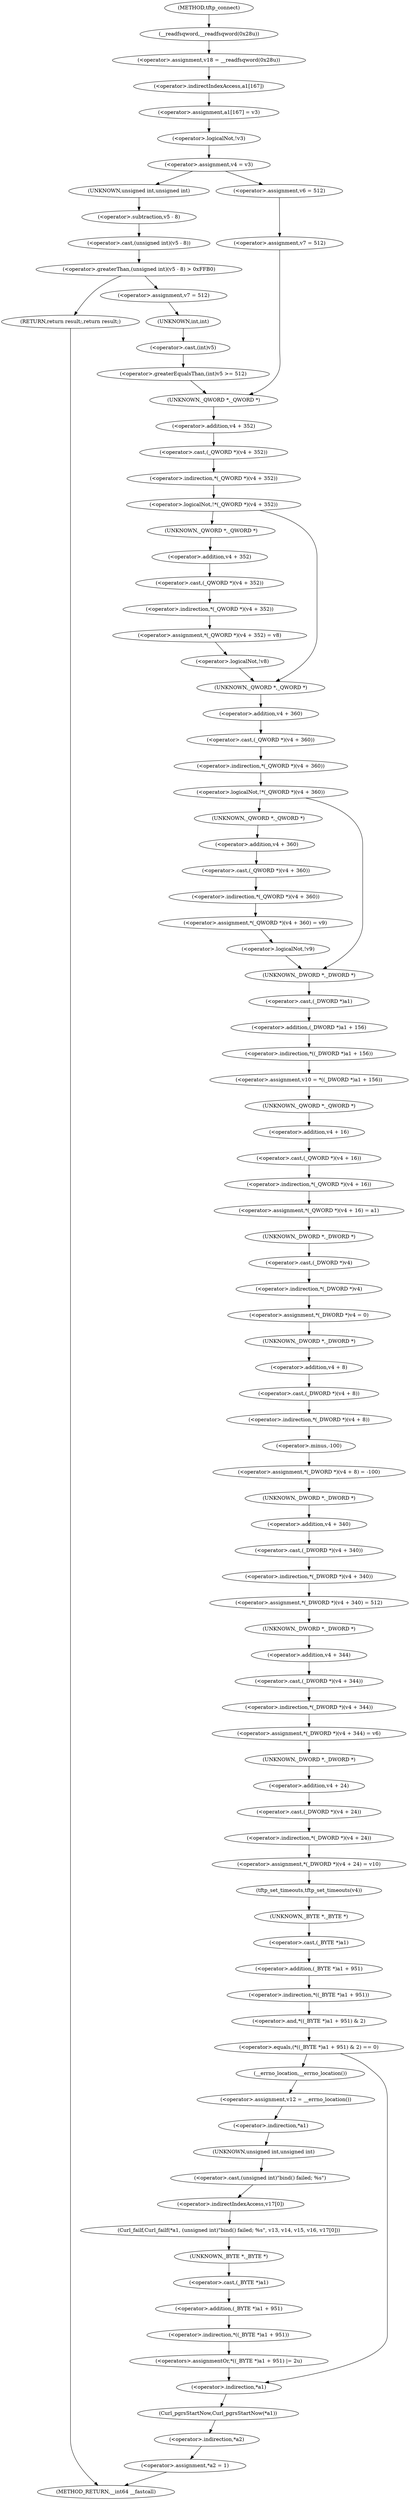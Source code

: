 digraph tftp_connect {  
"1000137" [label = "(<operator>.assignment,v18 = __readfsqword(0x28u))" ]
"1000139" [label = "(__readfsqword,__readfsqword(0x28u))" ]
"1000141" [label = "(<operator>.assignment,a1[167] = v3)" ]
"1000142" [label = "(<operator>.indirectIndexAccess,a1[167])" ]
"1000147" [label = "(<operator>.logicalNot,!v3)" ]
"1000150" [label = "(<operator>.assignment,v4 = v3)" ]
"1000158" [label = "(<operator>.greaterThan,(unsigned int)(v5 - 8) > 0xFFB0)" ]
"1000159" [label = "(<operator>.cast,(unsigned int)(v5 - 8))" ]
"1000160" [label = "(UNKNOWN,unsigned int,unsigned int)" ]
"1000161" [label = "(<operator>.subtraction,v5 - 8)" ]
"1000165" [label = "(RETURN,return result;,return result;)" ]
"1000167" [label = "(<operator>.assignment,v7 = 512)" ]
"1000171" [label = "(<operator>.greaterEqualsThan,(int)v5 >= 512)" ]
"1000172" [label = "(<operator>.cast,(int)v5)" ]
"1000173" [label = "(UNKNOWN,int,int)" ]
"1000178" [label = "(<operator>.assignment,v6 = 512)" ]
"1000181" [label = "(<operator>.assignment,v7 = 512)" ]
"1000185" [label = "(<operator>.logicalNot,!*(_QWORD *)(v4 + 352))" ]
"1000186" [label = "(<operator>.indirection,*(_QWORD *)(v4 + 352))" ]
"1000187" [label = "(<operator>.cast,(_QWORD *)(v4 + 352))" ]
"1000188" [label = "(UNKNOWN,_QWORD *,_QWORD *)" ]
"1000189" [label = "(<operator>.addition,v4 + 352)" ]
"1000193" [label = "(<operator>.assignment,*(_QWORD *)(v4 + 352) = v8)" ]
"1000194" [label = "(<operator>.indirection,*(_QWORD *)(v4 + 352))" ]
"1000195" [label = "(<operator>.cast,(_QWORD *)(v4 + 352))" ]
"1000196" [label = "(UNKNOWN,_QWORD *,_QWORD *)" ]
"1000197" [label = "(<operator>.addition,v4 + 352)" ]
"1000202" [label = "(<operator>.logicalNot,!v8)" ]
"1000206" [label = "(<operator>.logicalNot,!*(_QWORD *)(v4 + 360))" ]
"1000207" [label = "(<operator>.indirection,*(_QWORD *)(v4 + 360))" ]
"1000208" [label = "(<operator>.cast,(_QWORD *)(v4 + 360))" ]
"1000209" [label = "(UNKNOWN,_QWORD *,_QWORD *)" ]
"1000210" [label = "(<operator>.addition,v4 + 360)" ]
"1000214" [label = "(<operator>.assignment,*(_QWORD *)(v4 + 360) = v9)" ]
"1000215" [label = "(<operator>.indirection,*(_QWORD *)(v4 + 360))" ]
"1000216" [label = "(<operator>.cast,(_QWORD *)(v4 + 360))" ]
"1000217" [label = "(UNKNOWN,_QWORD *,_QWORD *)" ]
"1000218" [label = "(<operator>.addition,v4 + 360)" ]
"1000223" [label = "(<operator>.logicalNot,!v9)" ]
"1000226" [label = "(<operator>.assignment,v10 = *((_DWORD *)a1 + 156))" ]
"1000228" [label = "(<operator>.indirection,*((_DWORD *)a1 + 156))" ]
"1000229" [label = "(<operator>.addition,(_DWORD *)a1 + 156)" ]
"1000230" [label = "(<operator>.cast,(_DWORD *)a1)" ]
"1000231" [label = "(UNKNOWN,_DWORD *,_DWORD *)" ]
"1000234" [label = "(<operator>.assignment,*(_QWORD *)(v4 + 16) = a1)" ]
"1000235" [label = "(<operator>.indirection,*(_QWORD *)(v4 + 16))" ]
"1000236" [label = "(<operator>.cast,(_QWORD *)(v4 + 16))" ]
"1000237" [label = "(UNKNOWN,_QWORD *,_QWORD *)" ]
"1000238" [label = "(<operator>.addition,v4 + 16)" ]
"1000242" [label = "(<operator>.assignment,*(_DWORD *)v4 = 0)" ]
"1000243" [label = "(<operator>.indirection,*(_DWORD *)v4)" ]
"1000244" [label = "(<operator>.cast,(_DWORD *)v4)" ]
"1000245" [label = "(UNKNOWN,_DWORD *,_DWORD *)" ]
"1000248" [label = "(<operator>.assignment,*(_DWORD *)(v4 + 8) = -100)" ]
"1000249" [label = "(<operator>.indirection,*(_DWORD *)(v4 + 8))" ]
"1000250" [label = "(<operator>.cast,(_DWORD *)(v4 + 8))" ]
"1000251" [label = "(UNKNOWN,_DWORD *,_DWORD *)" ]
"1000252" [label = "(<operator>.addition,v4 + 8)" ]
"1000255" [label = "(<operator>.minus,-100)" ]
"1000257" [label = "(<operator>.assignment,*(_DWORD *)(v4 + 340) = 512)" ]
"1000258" [label = "(<operator>.indirection,*(_DWORD *)(v4 + 340))" ]
"1000259" [label = "(<operator>.cast,(_DWORD *)(v4 + 340))" ]
"1000260" [label = "(UNKNOWN,_DWORD *,_DWORD *)" ]
"1000261" [label = "(<operator>.addition,v4 + 340)" ]
"1000265" [label = "(<operator>.assignment,*(_DWORD *)(v4 + 344) = v6)" ]
"1000266" [label = "(<operator>.indirection,*(_DWORD *)(v4 + 344))" ]
"1000267" [label = "(<operator>.cast,(_DWORD *)(v4 + 344))" ]
"1000268" [label = "(UNKNOWN,_DWORD *,_DWORD *)" ]
"1000269" [label = "(<operator>.addition,v4 + 344)" ]
"1000273" [label = "(<operator>.assignment,*(_DWORD *)(v4 + 24) = v10)" ]
"1000274" [label = "(<operator>.indirection,*(_DWORD *)(v4 + 24))" ]
"1000275" [label = "(<operator>.cast,(_DWORD *)(v4 + 24))" ]
"1000276" [label = "(UNKNOWN,_DWORD *,_DWORD *)" ]
"1000277" [label = "(<operator>.addition,v4 + 24)" ]
"1000281" [label = "(tftp_set_timeouts,tftp_set_timeouts(v4))" ]
"1000284" [label = "(<operator>.equals,(*((_BYTE *)a1 + 951) & 2) == 0)" ]
"1000285" [label = "(<operator>.and,*((_BYTE *)a1 + 951) & 2)" ]
"1000286" [label = "(<operator>.indirection,*((_BYTE *)a1 + 951))" ]
"1000287" [label = "(<operator>.addition,(_BYTE *)a1 + 951)" ]
"1000288" [label = "(<operator>.cast,(_BYTE *)a1)" ]
"1000289" [label = "(UNKNOWN,_BYTE *,_BYTE *)" ]
"1000296" [label = "(<operator>.assignment,v12 = __errno_location())" ]
"1000298" [label = "(__errno_location,__errno_location())" ]
"1000299" [label = "(Curl_failf,Curl_failf(*a1, (unsigned int)\"bind() failed; %s\", v13, v14, v15, v16, v17[0]))" ]
"1000300" [label = "(<operator>.indirection,*a1)" ]
"1000302" [label = "(<operator>.cast,(unsigned int)\"bind() failed; %s\")" ]
"1000303" [label = "(UNKNOWN,unsigned int,unsigned int)" ]
"1000309" [label = "(<operator>.indirectIndexAccess,v17[0])" ]
"1000313" [label = "(<operators>.assignmentOr,*((_BYTE *)a1 + 951) |= 2u)" ]
"1000314" [label = "(<operator>.indirection,*((_BYTE *)a1 + 951))" ]
"1000315" [label = "(<operator>.addition,(_BYTE *)a1 + 951)" ]
"1000316" [label = "(<operator>.cast,(_BYTE *)a1)" ]
"1000317" [label = "(UNKNOWN,_BYTE *,_BYTE *)" ]
"1000321" [label = "(Curl_pgrsStartNow,Curl_pgrsStartNow(*a1))" ]
"1000322" [label = "(<operator>.indirection,*a1)" ]
"1000324" [label = "(<operator>.assignment,*a2 = 1)" ]
"1000325" [label = "(<operator>.indirection,*a2)" ]
"1000117" [label = "(METHOD,tftp_connect)" ]
"1000329" [label = "(METHOD_RETURN,__int64 __fastcall)" ]
  "1000137" -> "1000142" 
  "1000139" -> "1000137" 
  "1000141" -> "1000147" 
  "1000142" -> "1000141" 
  "1000147" -> "1000150" 
  "1000150" -> "1000160" 
  "1000150" -> "1000178" 
  "1000158" -> "1000165" 
  "1000158" -> "1000167" 
  "1000159" -> "1000158" 
  "1000160" -> "1000161" 
  "1000161" -> "1000159" 
  "1000165" -> "1000329" 
  "1000167" -> "1000173" 
  "1000171" -> "1000188" 
  "1000172" -> "1000171" 
  "1000173" -> "1000172" 
  "1000178" -> "1000181" 
  "1000181" -> "1000188" 
  "1000185" -> "1000196" 
  "1000185" -> "1000209" 
  "1000186" -> "1000185" 
  "1000187" -> "1000186" 
  "1000188" -> "1000189" 
  "1000189" -> "1000187" 
  "1000193" -> "1000202" 
  "1000194" -> "1000193" 
  "1000195" -> "1000194" 
  "1000196" -> "1000197" 
  "1000197" -> "1000195" 
  "1000202" -> "1000209" 
  "1000206" -> "1000217" 
  "1000206" -> "1000231" 
  "1000207" -> "1000206" 
  "1000208" -> "1000207" 
  "1000209" -> "1000210" 
  "1000210" -> "1000208" 
  "1000214" -> "1000223" 
  "1000215" -> "1000214" 
  "1000216" -> "1000215" 
  "1000217" -> "1000218" 
  "1000218" -> "1000216" 
  "1000223" -> "1000231" 
  "1000226" -> "1000237" 
  "1000228" -> "1000226" 
  "1000229" -> "1000228" 
  "1000230" -> "1000229" 
  "1000231" -> "1000230" 
  "1000234" -> "1000245" 
  "1000235" -> "1000234" 
  "1000236" -> "1000235" 
  "1000237" -> "1000238" 
  "1000238" -> "1000236" 
  "1000242" -> "1000251" 
  "1000243" -> "1000242" 
  "1000244" -> "1000243" 
  "1000245" -> "1000244" 
  "1000248" -> "1000260" 
  "1000249" -> "1000255" 
  "1000250" -> "1000249" 
  "1000251" -> "1000252" 
  "1000252" -> "1000250" 
  "1000255" -> "1000248" 
  "1000257" -> "1000268" 
  "1000258" -> "1000257" 
  "1000259" -> "1000258" 
  "1000260" -> "1000261" 
  "1000261" -> "1000259" 
  "1000265" -> "1000276" 
  "1000266" -> "1000265" 
  "1000267" -> "1000266" 
  "1000268" -> "1000269" 
  "1000269" -> "1000267" 
  "1000273" -> "1000281" 
  "1000274" -> "1000273" 
  "1000275" -> "1000274" 
  "1000276" -> "1000277" 
  "1000277" -> "1000275" 
  "1000281" -> "1000289" 
  "1000284" -> "1000298" 
  "1000284" -> "1000322" 
  "1000285" -> "1000284" 
  "1000286" -> "1000285" 
  "1000287" -> "1000286" 
  "1000288" -> "1000287" 
  "1000289" -> "1000288" 
  "1000296" -> "1000300" 
  "1000298" -> "1000296" 
  "1000299" -> "1000317" 
  "1000300" -> "1000303" 
  "1000302" -> "1000309" 
  "1000303" -> "1000302" 
  "1000309" -> "1000299" 
  "1000313" -> "1000322" 
  "1000314" -> "1000313" 
  "1000315" -> "1000314" 
  "1000316" -> "1000315" 
  "1000317" -> "1000316" 
  "1000321" -> "1000325" 
  "1000322" -> "1000321" 
  "1000324" -> "1000329" 
  "1000325" -> "1000324" 
  "1000117" -> "1000139" 
}
